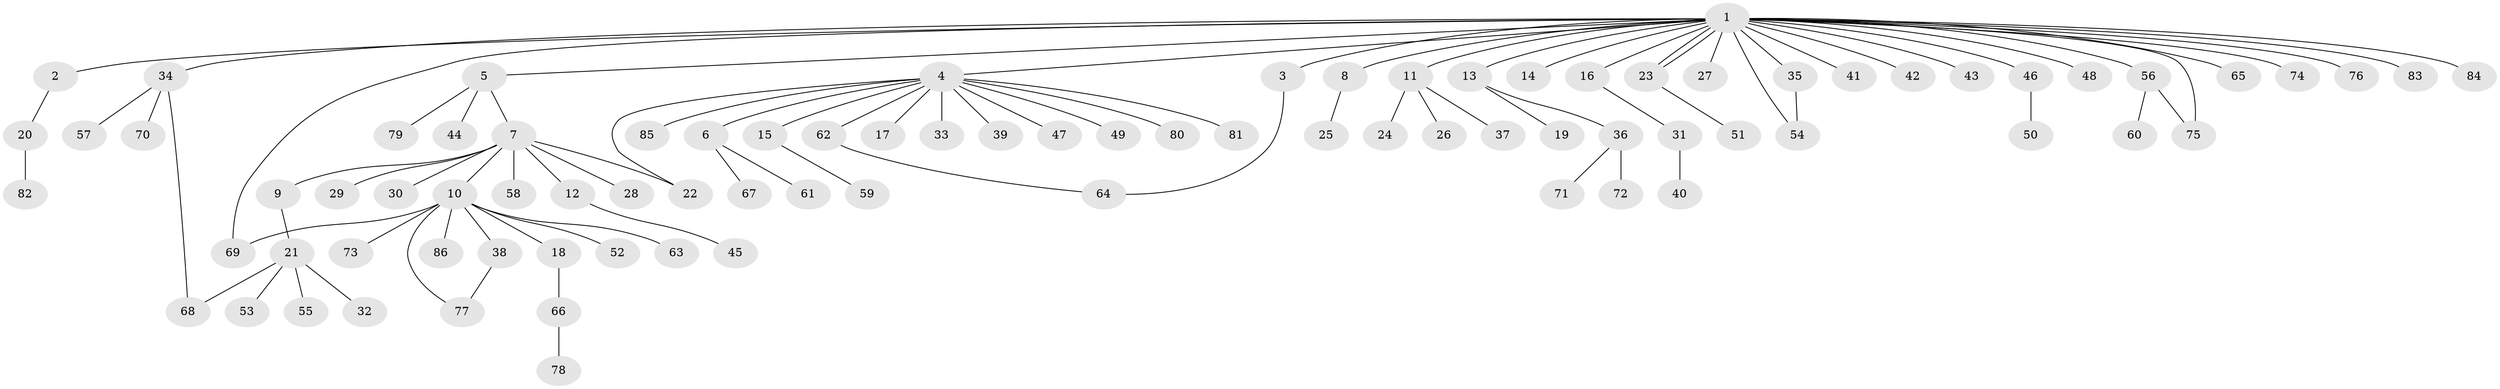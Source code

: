 // Generated by graph-tools (version 1.1) at 2025/26/03/09/25 03:26:01]
// undirected, 86 vertices, 93 edges
graph export_dot {
graph [start="1"]
  node [color=gray90,style=filled];
  1;
  2;
  3;
  4;
  5;
  6;
  7;
  8;
  9;
  10;
  11;
  12;
  13;
  14;
  15;
  16;
  17;
  18;
  19;
  20;
  21;
  22;
  23;
  24;
  25;
  26;
  27;
  28;
  29;
  30;
  31;
  32;
  33;
  34;
  35;
  36;
  37;
  38;
  39;
  40;
  41;
  42;
  43;
  44;
  45;
  46;
  47;
  48;
  49;
  50;
  51;
  52;
  53;
  54;
  55;
  56;
  57;
  58;
  59;
  60;
  61;
  62;
  63;
  64;
  65;
  66;
  67;
  68;
  69;
  70;
  71;
  72;
  73;
  74;
  75;
  76;
  77;
  78;
  79;
  80;
  81;
  82;
  83;
  84;
  85;
  86;
  1 -- 2;
  1 -- 3;
  1 -- 4;
  1 -- 5;
  1 -- 8;
  1 -- 11;
  1 -- 13;
  1 -- 14;
  1 -- 16;
  1 -- 23;
  1 -- 23;
  1 -- 27;
  1 -- 34;
  1 -- 35;
  1 -- 41;
  1 -- 42;
  1 -- 43;
  1 -- 46;
  1 -- 48;
  1 -- 54;
  1 -- 56;
  1 -- 65;
  1 -- 69;
  1 -- 74;
  1 -- 75;
  1 -- 76;
  1 -- 83;
  1 -- 84;
  2 -- 20;
  3 -- 64;
  4 -- 6;
  4 -- 15;
  4 -- 17;
  4 -- 22;
  4 -- 33;
  4 -- 39;
  4 -- 47;
  4 -- 49;
  4 -- 62;
  4 -- 80;
  4 -- 81;
  4 -- 85;
  5 -- 7;
  5 -- 44;
  5 -- 79;
  6 -- 61;
  6 -- 67;
  7 -- 9;
  7 -- 10;
  7 -- 12;
  7 -- 22;
  7 -- 28;
  7 -- 29;
  7 -- 30;
  7 -- 58;
  8 -- 25;
  9 -- 21;
  10 -- 18;
  10 -- 38;
  10 -- 52;
  10 -- 63;
  10 -- 69;
  10 -- 73;
  10 -- 77;
  10 -- 86;
  11 -- 24;
  11 -- 26;
  11 -- 37;
  12 -- 45;
  13 -- 19;
  13 -- 36;
  15 -- 59;
  16 -- 31;
  18 -- 66;
  20 -- 82;
  21 -- 32;
  21 -- 53;
  21 -- 55;
  21 -- 68;
  23 -- 51;
  31 -- 40;
  34 -- 57;
  34 -- 68;
  34 -- 70;
  35 -- 54;
  36 -- 71;
  36 -- 72;
  38 -- 77;
  46 -- 50;
  56 -- 60;
  56 -- 75;
  62 -- 64;
  66 -- 78;
}
